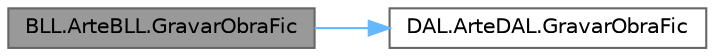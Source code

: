 digraph "BLL.ArteBLL.GravarObraFic"
{
 // LATEX_PDF_SIZE
  bgcolor="transparent";
  edge [fontname=Helvetica,fontsize=10,labelfontname=Helvetica,labelfontsize=10];
  node [fontname=Helvetica,fontsize=10,shape=box,height=0.2,width=0.4];
  rankdir="LR";
  Node1 [id="Node000001",label="BLL.ArteBLL.GravarObraFic",height=0.2,width=0.4,color="gray40", fillcolor="grey60", style="filled", fontcolor="black",tooltip="Guarda a lista de objetos de arte num ficheiro JSON."];
  Node1 -> Node2 [id="edge1_Node000001_Node000002",color="steelblue1",style="solid",tooltip=" "];
  Node2 [id="Node000002",label="DAL.ArteDAL.GravarObraFic",height=0.2,width=0.4,color="grey40", fillcolor="white", style="filled",URL="$class_d_a_l_1_1_arte_d_a_l.html#a976f36894ed546ae633f57f330149d11",tooltip="Grava as obras de arte em um arquivo JSON."];
}
